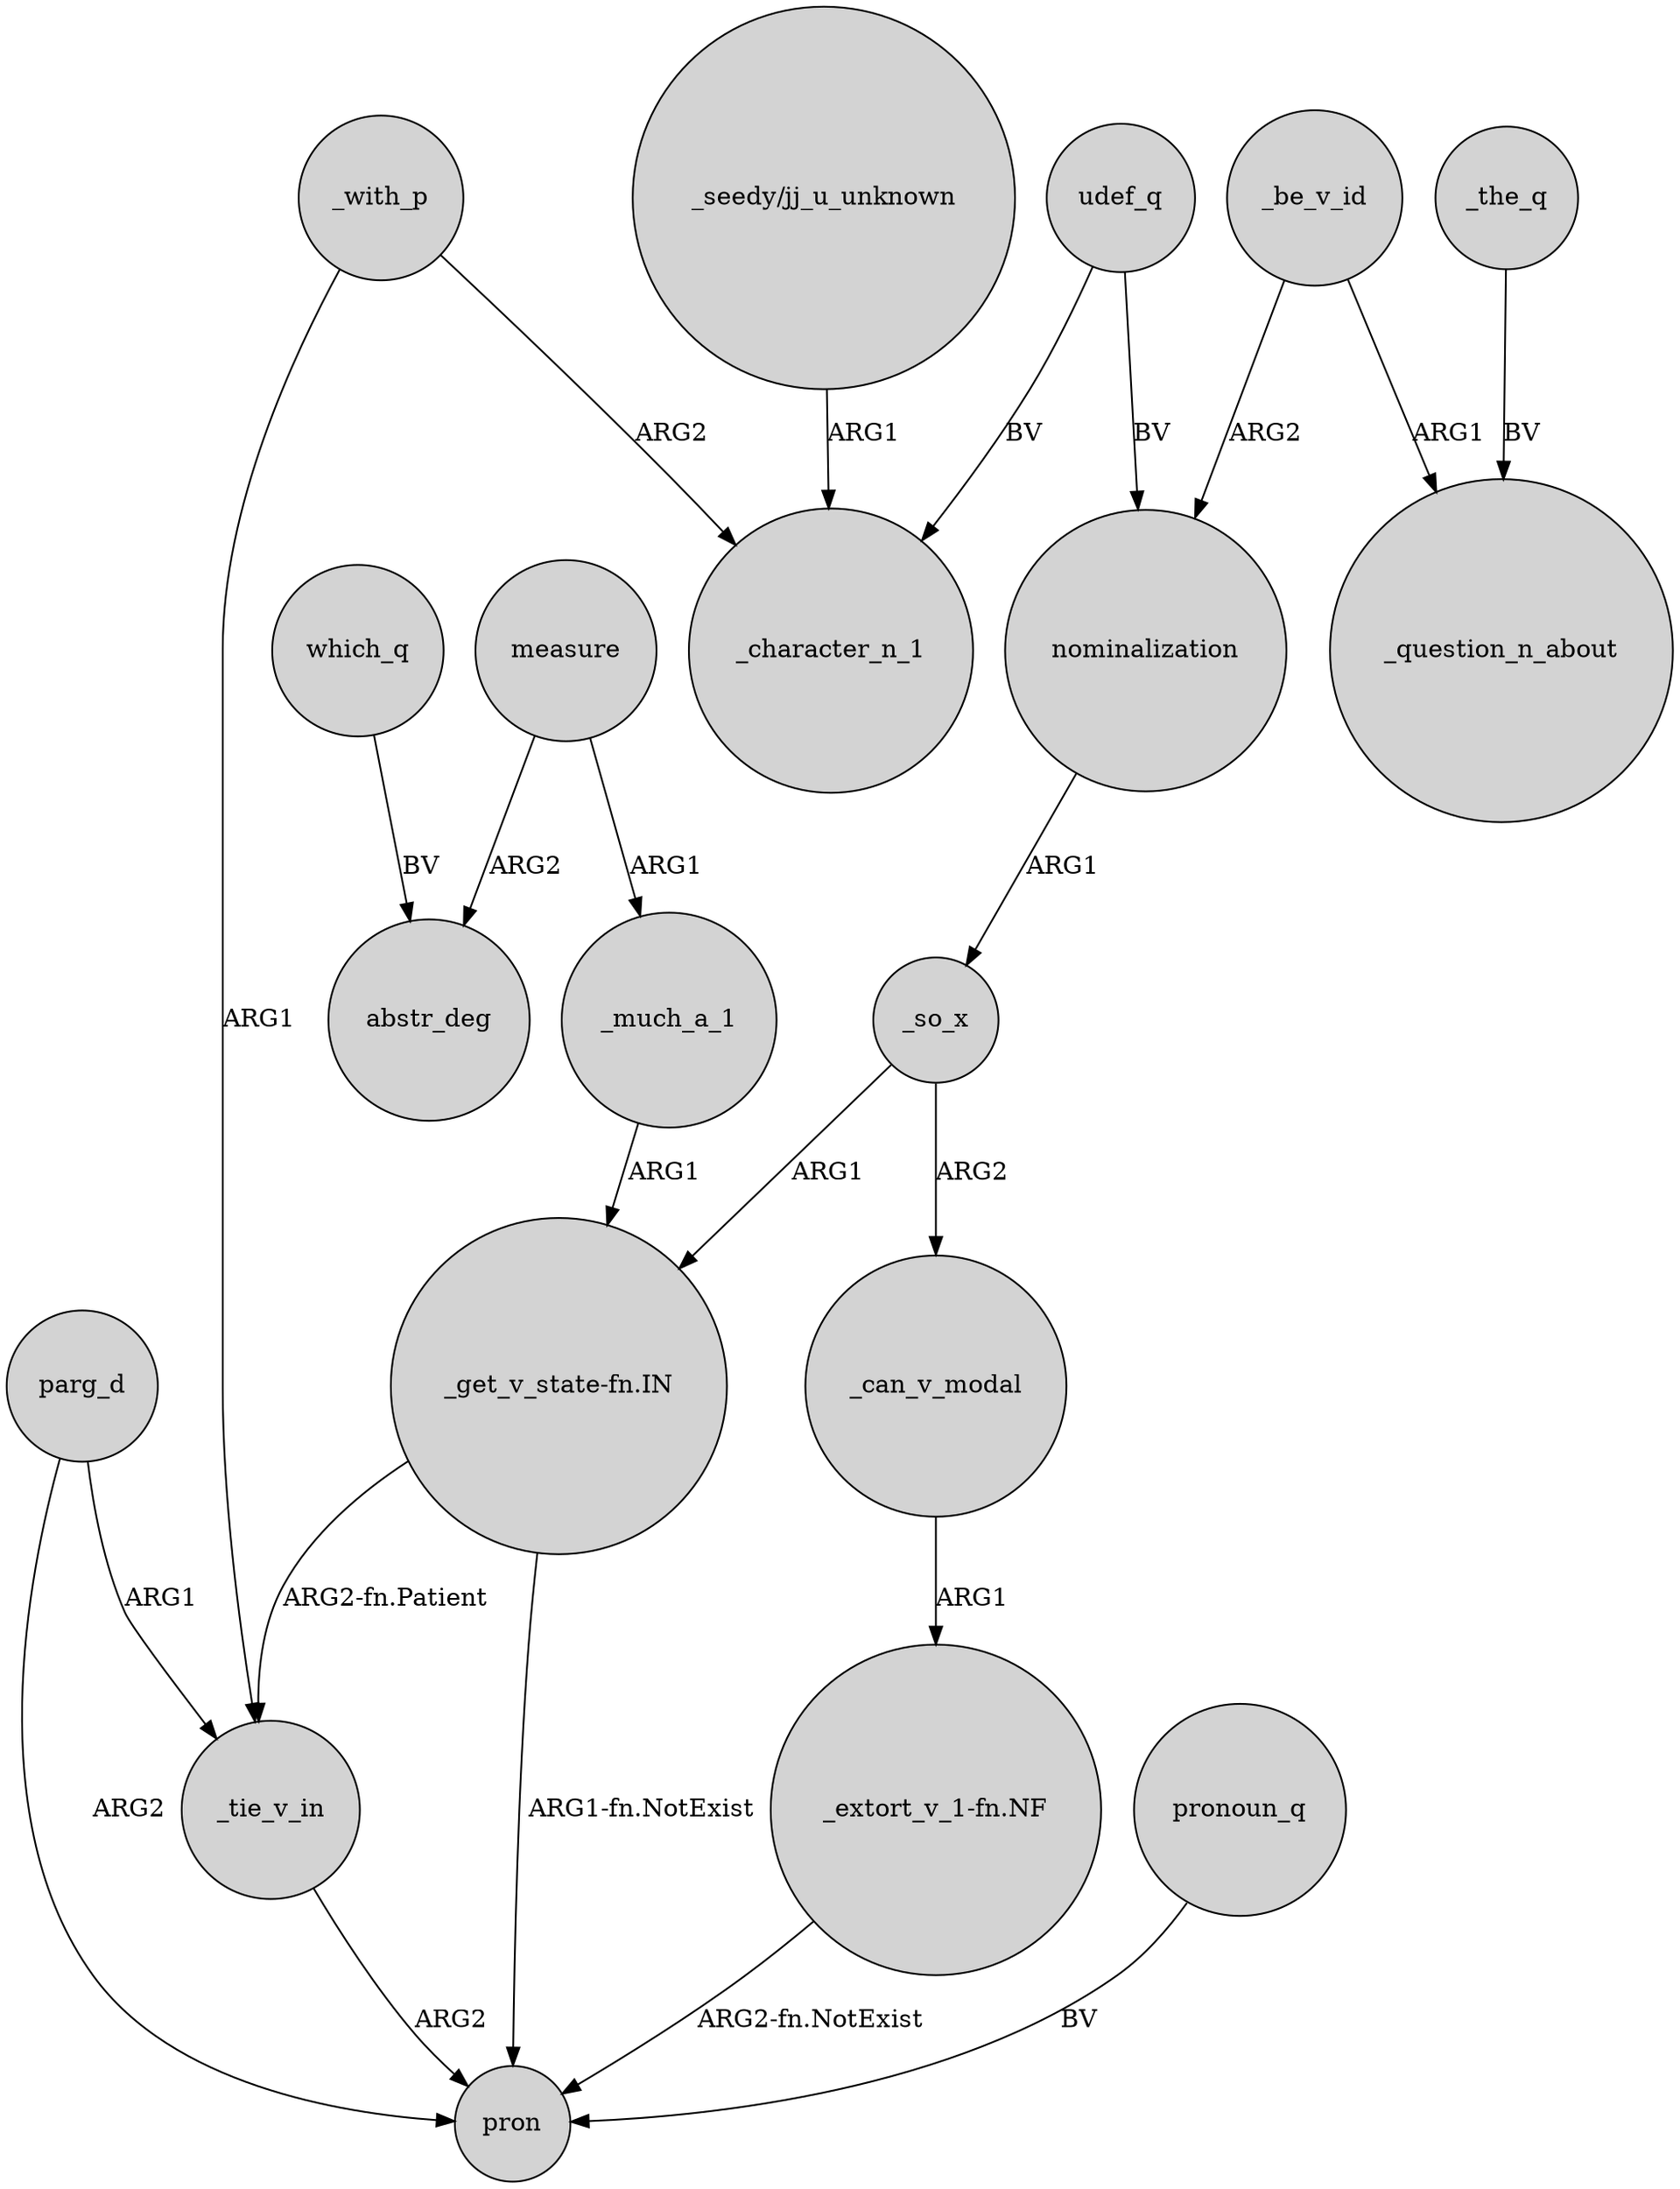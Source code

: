 digraph {
	node [shape=circle style=filled]
	parg_d -> _tie_v_in [label=ARG1]
	"_get_v_state-fn.IN" -> pron [label="ARG1-fn.NotExist"]
	measure -> _much_a_1 [label=ARG1]
	measure -> abstr_deg [label=ARG2]
	_so_x -> "_get_v_state-fn.IN" [label=ARG1]
	_with_p -> _character_n_1 [label=ARG2]
	_with_p -> _tie_v_in [label=ARG1]
	"_seedy/jj_u_unknown" -> _character_n_1 [label=ARG1]
	nominalization -> _so_x [label=ARG1]
	_much_a_1 -> "_get_v_state-fn.IN" [label=ARG1]
	"_extort_v_1-fn.NF" -> pron [label="ARG2-fn.NotExist"]
	udef_q -> _character_n_1 [label=BV]
	_tie_v_in -> pron [label=ARG2]
	parg_d -> pron [label=ARG2]
	pronoun_q -> pron [label=BV]
	_can_v_modal -> "_extort_v_1-fn.NF" [label=ARG1]
	_be_v_id -> _question_n_about [label=ARG1]
	_be_v_id -> nominalization [label=ARG2]
	which_q -> abstr_deg [label=BV]
	"_get_v_state-fn.IN" -> _tie_v_in [label="ARG2-fn.Patient"]
	udef_q -> nominalization [label=BV]
	_so_x -> _can_v_modal [label=ARG2]
	_the_q -> _question_n_about [label=BV]
}
